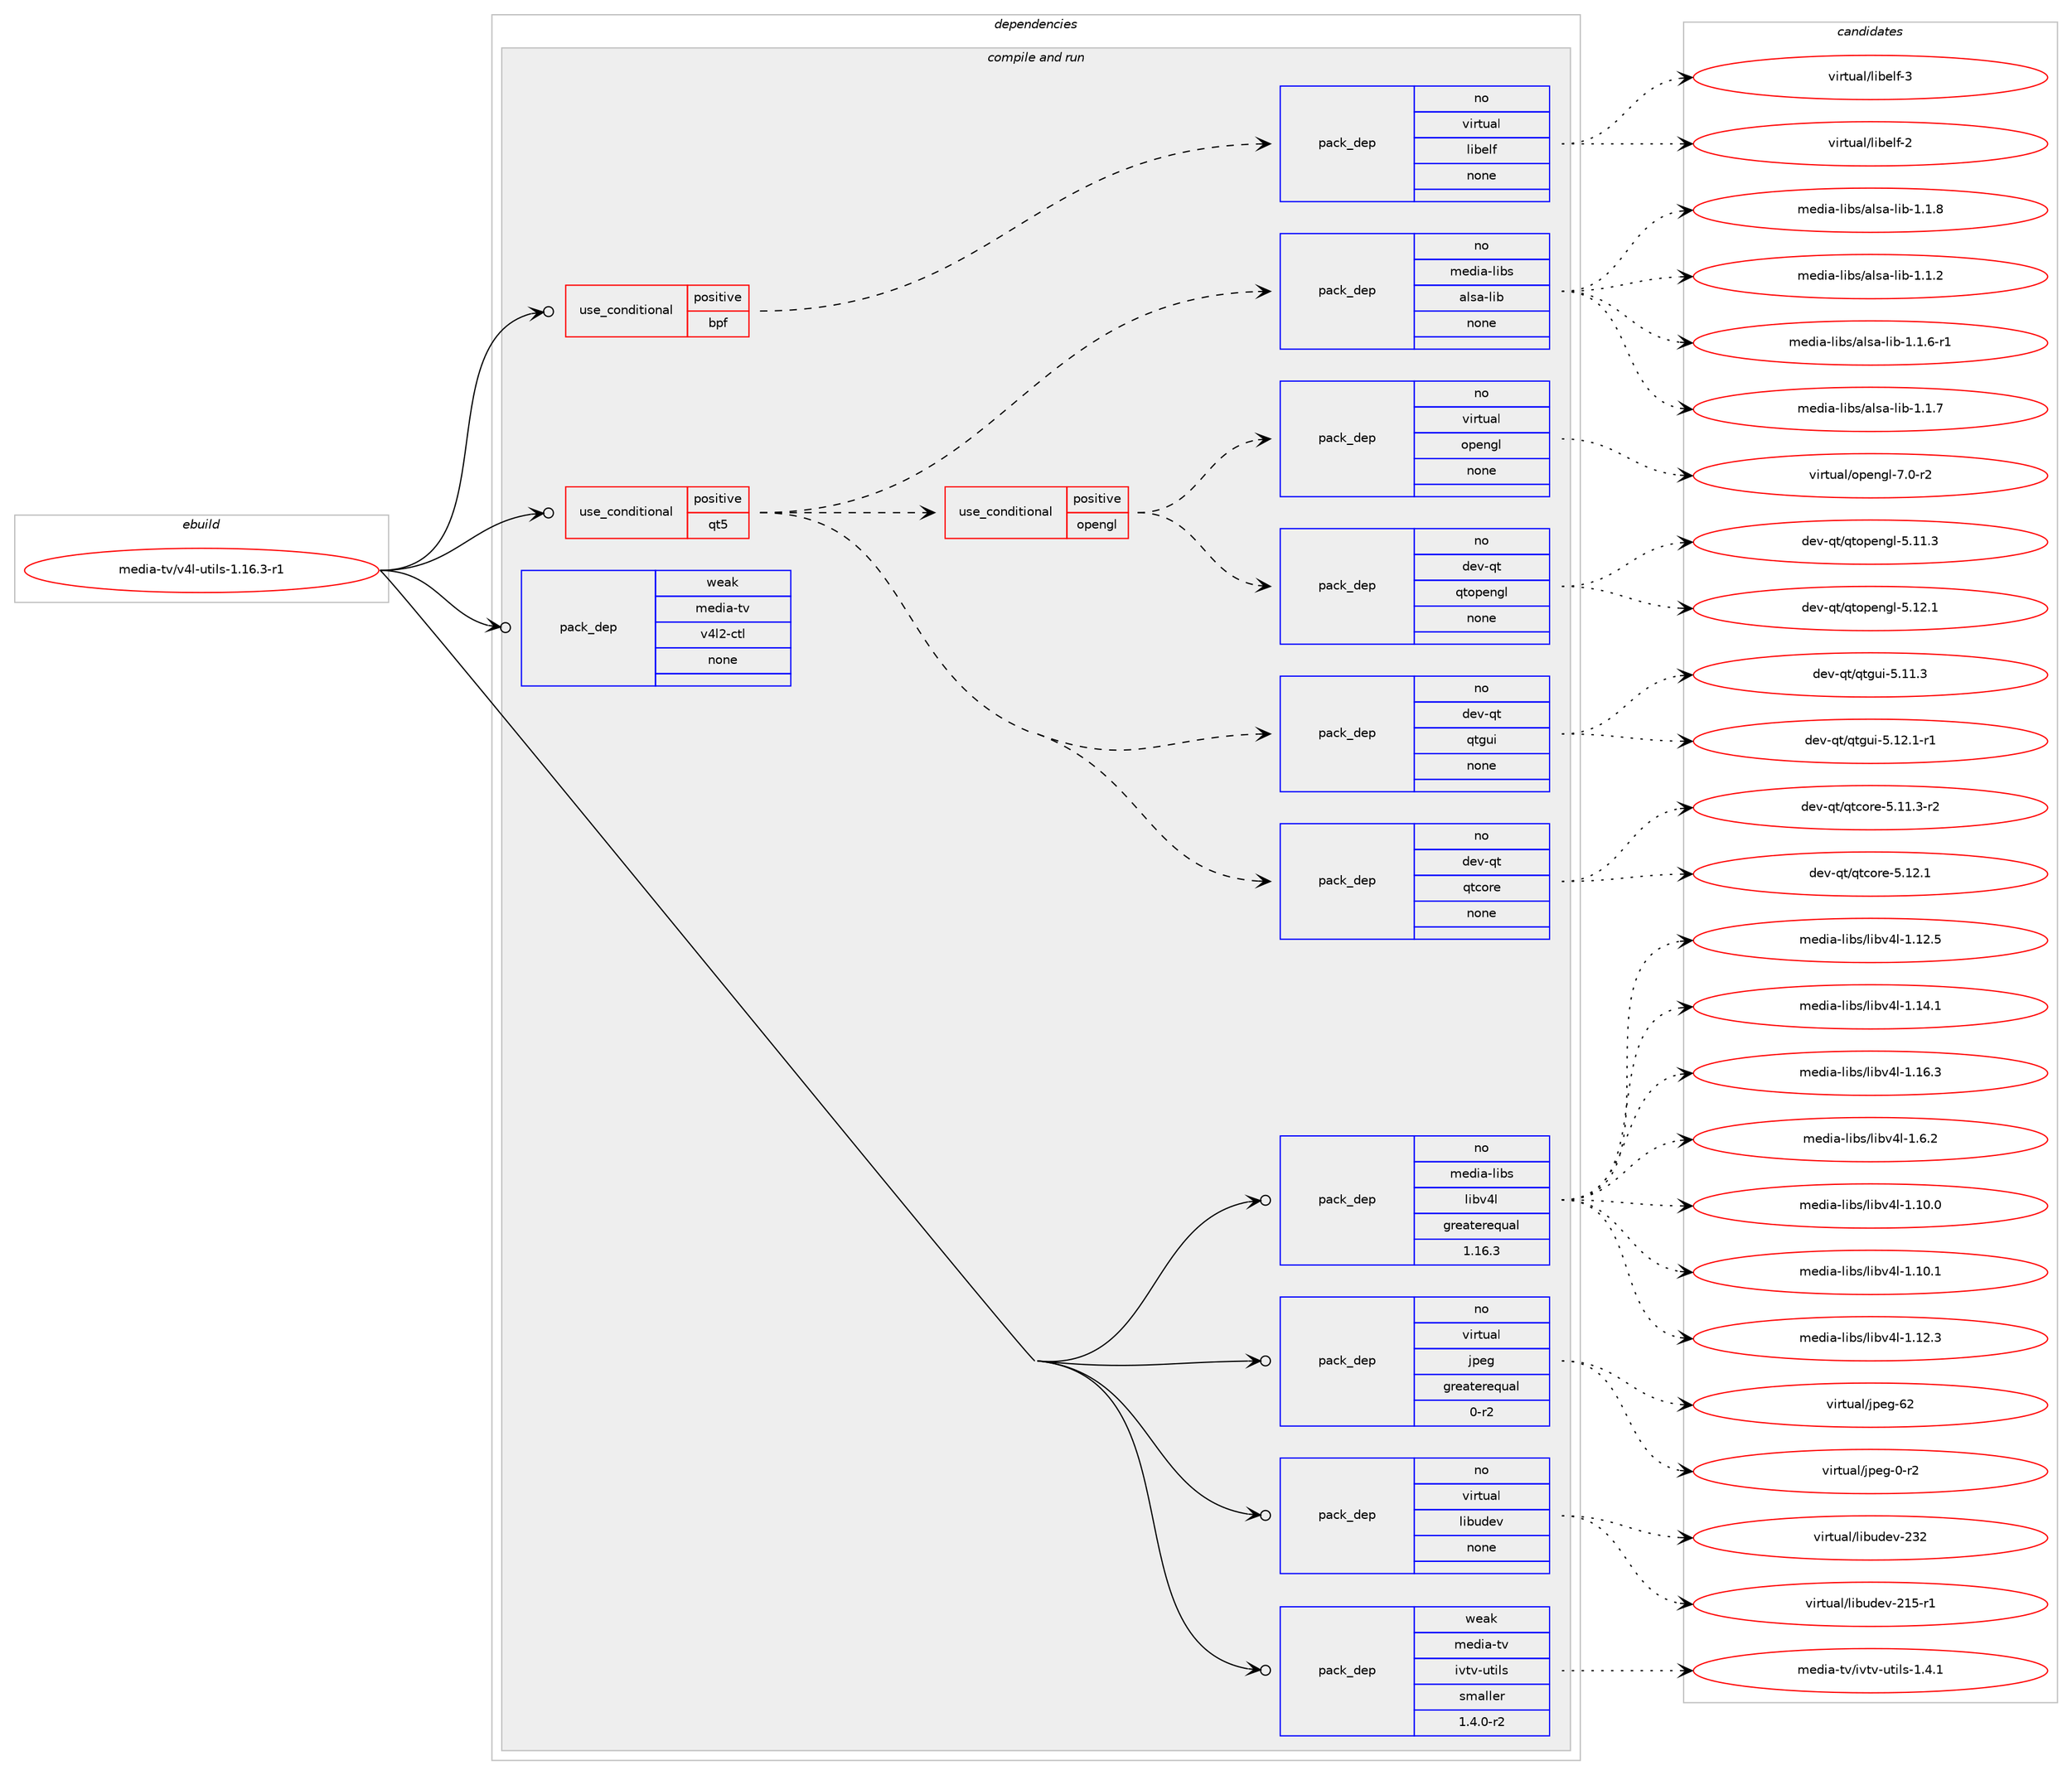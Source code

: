 digraph prolog {

# *************
# Graph options
# *************

newrank=true;
concentrate=true;
compound=true;
graph [rankdir=LR,fontname=Helvetica,fontsize=10,ranksep=1.5];#, ranksep=2.5, nodesep=0.2];
edge  [arrowhead=vee];
node  [fontname=Helvetica,fontsize=10];

# **********
# The ebuild
# **********

subgraph cluster_leftcol {
color=gray;
rank=same;
label=<<i>ebuild</i>>;
id [label="media-tv/v4l-utils-1.16.3-r1", color=red, width=4, href="../media-tv/v4l-utils-1.16.3-r1.svg"];
}

# ****************
# The dependencies
# ****************

subgraph cluster_midcol {
color=gray;
label=<<i>dependencies</i>>;
subgraph cluster_compile {
fillcolor="#eeeeee";
style=filled;
label=<<i>compile</i>>;
}
subgraph cluster_compileandrun {
fillcolor="#eeeeee";
style=filled;
label=<<i>compile and run</i>>;
subgraph cond439333 {
dependency1634712 [label=<<TABLE BORDER="0" CELLBORDER="1" CELLSPACING="0" CELLPADDING="4"><TR><TD ROWSPAN="3" CELLPADDING="10">use_conditional</TD></TR><TR><TD>positive</TD></TR><TR><TD>bpf</TD></TR></TABLE>>, shape=none, color=red];
subgraph pack1168978 {
dependency1634713 [label=<<TABLE BORDER="0" CELLBORDER="1" CELLSPACING="0" CELLPADDING="4" WIDTH="220"><TR><TD ROWSPAN="6" CELLPADDING="30">pack_dep</TD></TR><TR><TD WIDTH="110">no</TD></TR><TR><TD>virtual</TD></TR><TR><TD>libelf</TD></TR><TR><TD>none</TD></TR><TR><TD></TD></TR></TABLE>>, shape=none, color=blue];
}
dependency1634712:e -> dependency1634713:w [weight=20,style="dashed",arrowhead="vee"];
}
id:e -> dependency1634712:w [weight=20,style="solid",arrowhead="odotvee"];
subgraph cond439334 {
dependency1634714 [label=<<TABLE BORDER="0" CELLBORDER="1" CELLSPACING="0" CELLPADDING="4"><TR><TD ROWSPAN="3" CELLPADDING="10">use_conditional</TD></TR><TR><TD>positive</TD></TR><TR><TD>qt5</TD></TR></TABLE>>, shape=none, color=red];
subgraph pack1168979 {
dependency1634715 [label=<<TABLE BORDER="0" CELLBORDER="1" CELLSPACING="0" CELLPADDING="4" WIDTH="220"><TR><TD ROWSPAN="6" CELLPADDING="30">pack_dep</TD></TR><TR><TD WIDTH="110">no</TD></TR><TR><TD>dev-qt</TD></TR><TR><TD>qtcore</TD></TR><TR><TD>none</TD></TR><TR><TD></TD></TR></TABLE>>, shape=none, color=blue];
}
dependency1634714:e -> dependency1634715:w [weight=20,style="dashed",arrowhead="vee"];
subgraph pack1168980 {
dependency1634716 [label=<<TABLE BORDER="0" CELLBORDER="1" CELLSPACING="0" CELLPADDING="4" WIDTH="220"><TR><TD ROWSPAN="6" CELLPADDING="30">pack_dep</TD></TR><TR><TD WIDTH="110">no</TD></TR><TR><TD>dev-qt</TD></TR><TR><TD>qtgui</TD></TR><TR><TD>none</TD></TR><TR><TD></TD></TR></TABLE>>, shape=none, color=blue];
}
dependency1634714:e -> dependency1634716:w [weight=20,style="dashed",arrowhead="vee"];
subgraph cond439335 {
dependency1634717 [label=<<TABLE BORDER="0" CELLBORDER="1" CELLSPACING="0" CELLPADDING="4"><TR><TD ROWSPAN="3" CELLPADDING="10">use_conditional</TD></TR><TR><TD>positive</TD></TR><TR><TD>opengl</TD></TR></TABLE>>, shape=none, color=red];
subgraph pack1168981 {
dependency1634718 [label=<<TABLE BORDER="0" CELLBORDER="1" CELLSPACING="0" CELLPADDING="4" WIDTH="220"><TR><TD ROWSPAN="6" CELLPADDING="30">pack_dep</TD></TR><TR><TD WIDTH="110">no</TD></TR><TR><TD>dev-qt</TD></TR><TR><TD>qtopengl</TD></TR><TR><TD>none</TD></TR><TR><TD></TD></TR></TABLE>>, shape=none, color=blue];
}
dependency1634717:e -> dependency1634718:w [weight=20,style="dashed",arrowhead="vee"];
subgraph pack1168982 {
dependency1634719 [label=<<TABLE BORDER="0" CELLBORDER="1" CELLSPACING="0" CELLPADDING="4" WIDTH="220"><TR><TD ROWSPAN="6" CELLPADDING="30">pack_dep</TD></TR><TR><TD WIDTH="110">no</TD></TR><TR><TD>virtual</TD></TR><TR><TD>opengl</TD></TR><TR><TD>none</TD></TR><TR><TD></TD></TR></TABLE>>, shape=none, color=blue];
}
dependency1634717:e -> dependency1634719:w [weight=20,style="dashed",arrowhead="vee"];
}
dependency1634714:e -> dependency1634717:w [weight=20,style="dashed",arrowhead="vee"];
subgraph pack1168983 {
dependency1634720 [label=<<TABLE BORDER="0" CELLBORDER="1" CELLSPACING="0" CELLPADDING="4" WIDTH="220"><TR><TD ROWSPAN="6" CELLPADDING="30">pack_dep</TD></TR><TR><TD WIDTH="110">no</TD></TR><TR><TD>media-libs</TD></TR><TR><TD>alsa-lib</TD></TR><TR><TD>none</TD></TR><TR><TD></TD></TR></TABLE>>, shape=none, color=blue];
}
dependency1634714:e -> dependency1634720:w [weight=20,style="dashed",arrowhead="vee"];
}
id:e -> dependency1634714:w [weight=20,style="solid",arrowhead="odotvee"];
subgraph pack1168984 {
dependency1634721 [label=<<TABLE BORDER="0" CELLBORDER="1" CELLSPACING="0" CELLPADDING="4" WIDTH="220"><TR><TD ROWSPAN="6" CELLPADDING="30">pack_dep</TD></TR><TR><TD WIDTH="110">no</TD></TR><TR><TD>media-libs</TD></TR><TR><TD>libv4l</TD></TR><TR><TD>greaterequal</TD></TR><TR><TD>1.16.3</TD></TR></TABLE>>, shape=none, color=blue];
}
id:e -> dependency1634721:w [weight=20,style="solid",arrowhead="odotvee"];
subgraph pack1168985 {
dependency1634722 [label=<<TABLE BORDER="0" CELLBORDER="1" CELLSPACING="0" CELLPADDING="4" WIDTH="220"><TR><TD ROWSPAN="6" CELLPADDING="30">pack_dep</TD></TR><TR><TD WIDTH="110">no</TD></TR><TR><TD>virtual</TD></TR><TR><TD>jpeg</TD></TR><TR><TD>greaterequal</TD></TR><TR><TD>0-r2</TD></TR></TABLE>>, shape=none, color=blue];
}
id:e -> dependency1634722:w [weight=20,style="solid",arrowhead="odotvee"];
subgraph pack1168986 {
dependency1634723 [label=<<TABLE BORDER="0" CELLBORDER="1" CELLSPACING="0" CELLPADDING="4" WIDTH="220"><TR><TD ROWSPAN="6" CELLPADDING="30">pack_dep</TD></TR><TR><TD WIDTH="110">no</TD></TR><TR><TD>virtual</TD></TR><TR><TD>libudev</TD></TR><TR><TD>none</TD></TR><TR><TD></TD></TR></TABLE>>, shape=none, color=blue];
}
id:e -> dependency1634723:w [weight=20,style="solid",arrowhead="odotvee"];
subgraph pack1168987 {
dependency1634724 [label=<<TABLE BORDER="0" CELLBORDER="1" CELLSPACING="0" CELLPADDING="4" WIDTH="220"><TR><TD ROWSPAN="6" CELLPADDING="30">pack_dep</TD></TR><TR><TD WIDTH="110">weak</TD></TR><TR><TD>media-tv</TD></TR><TR><TD>ivtv-utils</TD></TR><TR><TD>smaller</TD></TR><TR><TD>1.4.0-r2</TD></TR></TABLE>>, shape=none, color=blue];
}
id:e -> dependency1634724:w [weight=20,style="solid",arrowhead="odotvee"];
subgraph pack1168988 {
dependency1634725 [label=<<TABLE BORDER="0" CELLBORDER="1" CELLSPACING="0" CELLPADDING="4" WIDTH="220"><TR><TD ROWSPAN="6" CELLPADDING="30">pack_dep</TD></TR><TR><TD WIDTH="110">weak</TD></TR><TR><TD>media-tv</TD></TR><TR><TD>v4l2-ctl</TD></TR><TR><TD>none</TD></TR><TR><TD></TD></TR></TABLE>>, shape=none, color=blue];
}
id:e -> dependency1634725:w [weight=20,style="solid",arrowhead="odotvee"];
}
subgraph cluster_run {
fillcolor="#eeeeee";
style=filled;
label=<<i>run</i>>;
}
}

# **************
# The candidates
# **************

subgraph cluster_choices {
rank=same;
color=gray;
label=<<i>candidates</i>>;

subgraph choice1168978 {
color=black;
nodesep=1;
choice1181051141161179710847108105981011081024550 [label="virtual/libelf-2", color=red, width=4,href="../virtual/libelf-2.svg"];
choice1181051141161179710847108105981011081024551 [label="virtual/libelf-3", color=red, width=4,href="../virtual/libelf-3.svg"];
dependency1634713:e -> choice1181051141161179710847108105981011081024550:w [style=dotted,weight="100"];
dependency1634713:e -> choice1181051141161179710847108105981011081024551:w [style=dotted,weight="100"];
}
subgraph choice1168979 {
color=black;
nodesep=1;
choice100101118451131164711311699111114101455346494946514511450 [label="dev-qt/qtcore-5.11.3-r2", color=red, width=4,href="../dev-qt/qtcore-5.11.3-r2.svg"];
choice10010111845113116471131169911111410145534649504649 [label="dev-qt/qtcore-5.12.1", color=red, width=4,href="../dev-qt/qtcore-5.12.1.svg"];
dependency1634715:e -> choice100101118451131164711311699111114101455346494946514511450:w [style=dotted,weight="100"];
dependency1634715:e -> choice10010111845113116471131169911111410145534649504649:w [style=dotted,weight="100"];
}
subgraph choice1168980 {
color=black;
nodesep=1;
choice100101118451131164711311610311710545534649494651 [label="dev-qt/qtgui-5.11.3", color=red, width=4,href="../dev-qt/qtgui-5.11.3.svg"];
choice1001011184511311647113116103117105455346495046494511449 [label="dev-qt/qtgui-5.12.1-r1", color=red, width=4,href="../dev-qt/qtgui-5.12.1-r1.svg"];
dependency1634716:e -> choice100101118451131164711311610311710545534649494651:w [style=dotted,weight="100"];
dependency1634716:e -> choice1001011184511311647113116103117105455346495046494511449:w [style=dotted,weight="100"];
}
subgraph choice1168981 {
color=black;
nodesep=1;
choice100101118451131164711311611111210111010310845534649494651 [label="dev-qt/qtopengl-5.11.3", color=red, width=4,href="../dev-qt/qtopengl-5.11.3.svg"];
choice100101118451131164711311611111210111010310845534649504649 [label="dev-qt/qtopengl-5.12.1", color=red, width=4,href="../dev-qt/qtopengl-5.12.1.svg"];
dependency1634718:e -> choice100101118451131164711311611111210111010310845534649494651:w [style=dotted,weight="100"];
dependency1634718:e -> choice100101118451131164711311611111210111010310845534649504649:w [style=dotted,weight="100"];
}
subgraph choice1168982 {
color=black;
nodesep=1;
choice1181051141161179710847111112101110103108455546484511450 [label="virtual/opengl-7.0-r2", color=red, width=4,href="../virtual/opengl-7.0-r2.svg"];
dependency1634719:e -> choice1181051141161179710847111112101110103108455546484511450:w [style=dotted,weight="100"];
}
subgraph choice1168983 {
color=black;
nodesep=1;
choice1091011001059745108105981154797108115974510810598454946494650 [label="media-libs/alsa-lib-1.1.2", color=red, width=4,href="../media-libs/alsa-lib-1.1.2.svg"];
choice10910110010597451081059811547971081159745108105984549464946544511449 [label="media-libs/alsa-lib-1.1.6-r1", color=red, width=4,href="../media-libs/alsa-lib-1.1.6-r1.svg"];
choice1091011001059745108105981154797108115974510810598454946494655 [label="media-libs/alsa-lib-1.1.7", color=red, width=4,href="../media-libs/alsa-lib-1.1.7.svg"];
choice1091011001059745108105981154797108115974510810598454946494656 [label="media-libs/alsa-lib-1.1.8", color=red, width=4,href="../media-libs/alsa-lib-1.1.8.svg"];
dependency1634720:e -> choice1091011001059745108105981154797108115974510810598454946494650:w [style=dotted,weight="100"];
dependency1634720:e -> choice10910110010597451081059811547971081159745108105984549464946544511449:w [style=dotted,weight="100"];
dependency1634720:e -> choice1091011001059745108105981154797108115974510810598454946494655:w [style=dotted,weight="100"];
dependency1634720:e -> choice1091011001059745108105981154797108115974510810598454946494656:w [style=dotted,weight="100"];
}
subgraph choice1168984 {
color=black;
nodesep=1;
choice10910110010597451081059811547108105981185210845494649484648 [label="media-libs/libv4l-1.10.0", color=red, width=4,href="../media-libs/libv4l-1.10.0.svg"];
choice10910110010597451081059811547108105981185210845494649484649 [label="media-libs/libv4l-1.10.1", color=red, width=4,href="../media-libs/libv4l-1.10.1.svg"];
choice10910110010597451081059811547108105981185210845494649504651 [label="media-libs/libv4l-1.12.3", color=red, width=4,href="../media-libs/libv4l-1.12.3.svg"];
choice10910110010597451081059811547108105981185210845494649504653 [label="media-libs/libv4l-1.12.5", color=red, width=4,href="../media-libs/libv4l-1.12.5.svg"];
choice10910110010597451081059811547108105981185210845494649524649 [label="media-libs/libv4l-1.14.1", color=red, width=4,href="../media-libs/libv4l-1.14.1.svg"];
choice10910110010597451081059811547108105981185210845494649544651 [label="media-libs/libv4l-1.16.3", color=red, width=4,href="../media-libs/libv4l-1.16.3.svg"];
choice109101100105974510810598115471081059811852108454946544650 [label="media-libs/libv4l-1.6.2", color=red, width=4,href="../media-libs/libv4l-1.6.2.svg"];
dependency1634721:e -> choice10910110010597451081059811547108105981185210845494649484648:w [style=dotted,weight="100"];
dependency1634721:e -> choice10910110010597451081059811547108105981185210845494649484649:w [style=dotted,weight="100"];
dependency1634721:e -> choice10910110010597451081059811547108105981185210845494649504651:w [style=dotted,weight="100"];
dependency1634721:e -> choice10910110010597451081059811547108105981185210845494649504653:w [style=dotted,weight="100"];
dependency1634721:e -> choice10910110010597451081059811547108105981185210845494649524649:w [style=dotted,weight="100"];
dependency1634721:e -> choice10910110010597451081059811547108105981185210845494649544651:w [style=dotted,weight="100"];
dependency1634721:e -> choice109101100105974510810598115471081059811852108454946544650:w [style=dotted,weight="100"];
}
subgraph choice1168985 {
color=black;
nodesep=1;
choice118105114116117971084710611210110345484511450 [label="virtual/jpeg-0-r2", color=red, width=4,href="../virtual/jpeg-0-r2.svg"];
choice1181051141161179710847106112101103455450 [label="virtual/jpeg-62", color=red, width=4,href="../virtual/jpeg-62.svg"];
dependency1634722:e -> choice118105114116117971084710611210110345484511450:w [style=dotted,weight="100"];
dependency1634722:e -> choice1181051141161179710847106112101103455450:w [style=dotted,weight="100"];
}
subgraph choice1168986 {
color=black;
nodesep=1;
choice118105114116117971084710810598117100101118455049534511449 [label="virtual/libudev-215-r1", color=red, width=4,href="../virtual/libudev-215-r1.svg"];
choice11810511411611797108471081059811710010111845505150 [label="virtual/libudev-232", color=red, width=4,href="../virtual/libudev-232.svg"];
dependency1634723:e -> choice118105114116117971084710810598117100101118455049534511449:w [style=dotted,weight="100"];
dependency1634723:e -> choice11810511411611797108471081059811710010111845505150:w [style=dotted,weight="100"];
}
subgraph choice1168987 {
color=black;
nodesep=1;
choice10910110010597451161184710511811611845117116105108115454946524649 [label="media-tv/ivtv-utils-1.4.1", color=red, width=4,href="../media-tv/ivtv-utils-1.4.1.svg"];
dependency1634724:e -> choice10910110010597451161184710511811611845117116105108115454946524649:w [style=dotted,weight="100"];
}
subgraph choice1168988 {
color=black;
nodesep=1;
}
}

}
